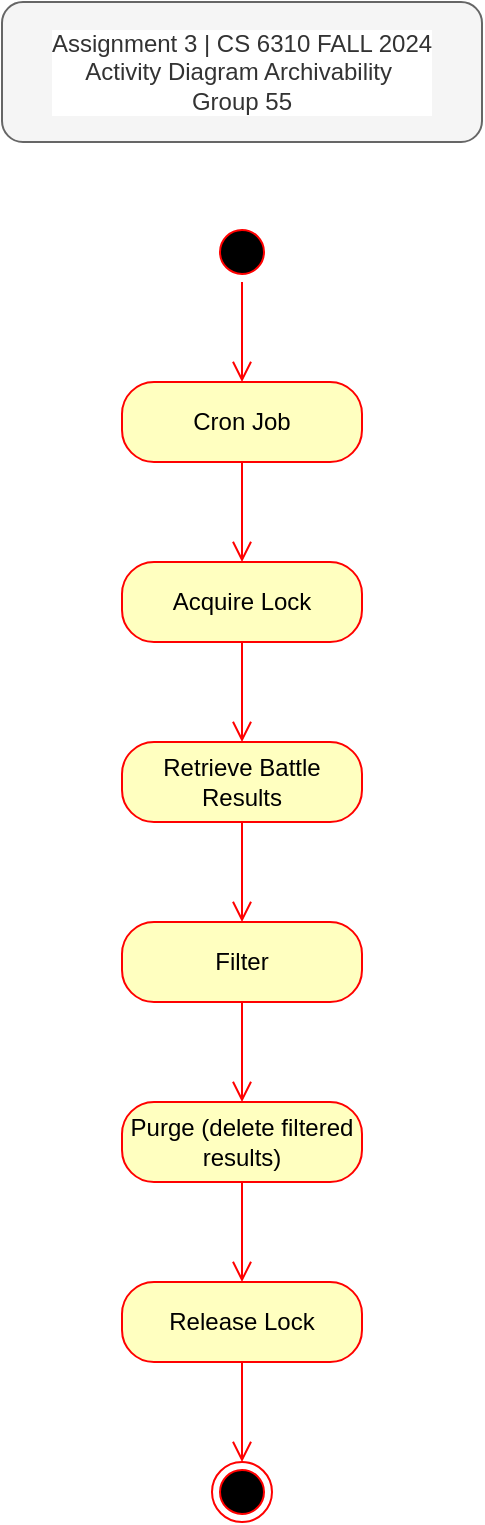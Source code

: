 <mxfile version="24.9.3">
  <diagram name="Page-1" id="MjdGbEnkXY8T3aDxonfK">
    <mxGraphModel dx="1434" dy="761" grid="1" gridSize="10" guides="1" tooltips="1" connect="1" arrows="1" fold="1" page="1" pageScale="1" pageWidth="850" pageHeight="1100" math="0" shadow="0">
      <root>
        <mxCell id="0" />
        <mxCell id="1" parent="0" />
        <mxCell id="RK37_80K221EtbN3xO6k-1" value="Assignment 3 | CS 6310 FALL 2024&lt;div&gt;Activity Diagram Archivability&amp;nbsp;&lt;/div&gt;&lt;div&gt;Group 55&lt;/div&gt;" style="rounded=1;whiteSpace=wrap;html=1;fillColor=#f5f5f5;fontColor=#333333;strokeColor=#666666;labelBackgroundColor=default;" vertex="1" parent="1">
          <mxGeometry x="305" y="30" width="240" height="70" as="geometry" />
        </mxCell>
        <mxCell id="RK37_80K221EtbN3xO6k-2" value="" style="ellipse;html=1;shape=startState;fillColor=#000000;strokeColor=#ff0000;" vertex="1" parent="1">
          <mxGeometry x="410" y="140" width="30" height="30" as="geometry" />
        </mxCell>
        <mxCell id="RK37_80K221EtbN3xO6k-3" value="" style="edgeStyle=orthogonalEdgeStyle;html=1;verticalAlign=bottom;endArrow=open;endSize=8;strokeColor=#ff0000;rounded=0;" edge="1" source="RK37_80K221EtbN3xO6k-2" parent="1" target="RK37_80K221EtbN3xO6k-4">
          <mxGeometry relative="1" as="geometry">
            <mxPoint x="425" y="230" as="targetPoint" />
          </mxGeometry>
        </mxCell>
        <mxCell id="RK37_80K221EtbN3xO6k-4" value="Cron Job" style="rounded=1;whiteSpace=wrap;html=1;arcSize=40;fontColor=#000000;fillColor=#ffffc0;strokeColor=#ff0000;" vertex="1" parent="1">
          <mxGeometry x="365" y="220" width="120" height="40" as="geometry" />
        </mxCell>
        <mxCell id="RK37_80K221EtbN3xO6k-5" value="" style="edgeStyle=orthogonalEdgeStyle;html=1;verticalAlign=bottom;endArrow=open;endSize=8;strokeColor=#ff0000;rounded=0;" edge="1" source="RK37_80K221EtbN3xO6k-4" parent="1" target="RK37_80K221EtbN3xO6k-6">
          <mxGeometry relative="1" as="geometry">
            <mxPoint x="425" y="320" as="targetPoint" />
          </mxGeometry>
        </mxCell>
        <mxCell id="RK37_80K221EtbN3xO6k-6" value="Acquire Lock" style="rounded=1;whiteSpace=wrap;html=1;arcSize=40;fontColor=#000000;fillColor=#ffffc0;strokeColor=#ff0000;" vertex="1" parent="1">
          <mxGeometry x="365" y="310" width="120" height="40" as="geometry" />
        </mxCell>
        <mxCell id="RK37_80K221EtbN3xO6k-7" value="" style="edgeStyle=orthogonalEdgeStyle;html=1;verticalAlign=bottom;endArrow=open;endSize=8;strokeColor=#ff0000;rounded=0;" edge="1" source="RK37_80K221EtbN3xO6k-6" parent="1" target="RK37_80K221EtbN3xO6k-9">
          <mxGeometry relative="1" as="geometry">
            <mxPoint x="425" y="410" as="targetPoint" />
          </mxGeometry>
        </mxCell>
        <mxCell id="RK37_80K221EtbN3xO6k-9" value="Retrieve Battle Results" style="rounded=1;whiteSpace=wrap;html=1;arcSize=40;fontColor=#000000;fillColor=#ffffc0;strokeColor=#ff0000;" vertex="1" parent="1">
          <mxGeometry x="365" y="400" width="120" height="40" as="geometry" />
        </mxCell>
        <mxCell id="RK37_80K221EtbN3xO6k-10" value="" style="edgeStyle=orthogonalEdgeStyle;html=1;verticalAlign=bottom;endArrow=open;endSize=8;strokeColor=#ff0000;rounded=0;" edge="1" source="RK37_80K221EtbN3xO6k-9" parent="1" target="RK37_80K221EtbN3xO6k-12">
          <mxGeometry relative="1" as="geometry">
            <mxPoint x="425" y="500" as="targetPoint" />
          </mxGeometry>
        </mxCell>
        <mxCell id="RK37_80K221EtbN3xO6k-12" value="Filter" style="rounded=1;whiteSpace=wrap;html=1;arcSize=40;fontColor=#000000;fillColor=#ffffc0;strokeColor=#ff0000;" vertex="1" parent="1">
          <mxGeometry x="365" y="490" width="120" height="40" as="geometry" />
        </mxCell>
        <mxCell id="RK37_80K221EtbN3xO6k-13" value="" style="edgeStyle=orthogonalEdgeStyle;html=1;verticalAlign=bottom;endArrow=open;endSize=8;strokeColor=#ff0000;rounded=0;" edge="1" source="RK37_80K221EtbN3xO6k-12" parent="1" target="RK37_80K221EtbN3xO6k-14">
          <mxGeometry relative="1" as="geometry">
            <mxPoint x="425" y="590" as="targetPoint" />
          </mxGeometry>
        </mxCell>
        <mxCell id="RK37_80K221EtbN3xO6k-14" value="Purge (delete filtered results)" style="rounded=1;whiteSpace=wrap;html=1;arcSize=40;fontColor=#000000;fillColor=#ffffc0;strokeColor=#ff0000;" vertex="1" parent="1">
          <mxGeometry x="365" y="580" width="120" height="40" as="geometry" />
        </mxCell>
        <mxCell id="RK37_80K221EtbN3xO6k-15" value="" style="edgeStyle=orthogonalEdgeStyle;html=1;verticalAlign=bottom;endArrow=open;endSize=8;strokeColor=#ff0000;rounded=0;" edge="1" source="RK37_80K221EtbN3xO6k-14" parent="1" target="RK37_80K221EtbN3xO6k-16">
          <mxGeometry relative="1" as="geometry">
            <mxPoint x="425" y="680" as="targetPoint" />
          </mxGeometry>
        </mxCell>
        <mxCell id="RK37_80K221EtbN3xO6k-16" value="Release Lock" style="rounded=1;whiteSpace=wrap;html=1;arcSize=40;fontColor=#000000;fillColor=#ffffc0;strokeColor=#ff0000;" vertex="1" parent="1">
          <mxGeometry x="365" y="670" width="120" height="40" as="geometry" />
        </mxCell>
        <mxCell id="RK37_80K221EtbN3xO6k-17" value="" style="edgeStyle=orthogonalEdgeStyle;html=1;verticalAlign=bottom;endArrow=open;endSize=8;strokeColor=#ff0000;rounded=0;" edge="1" source="RK37_80K221EtbN3xO6k-16" parent="1" target="RK37_80K221EtbN3xO6k-19">
          <mxGeometry relative="1" as="geometry">
            <mxPoint x="425" y="770" as="targetPoint" />
          </mxGeometry>
        </mxCell>
        <mxCell id="RK37_80K221EtbN3xO6k-19" value="" style="ellipse;html=1;shape=endState;fillColor=#000000;strokeColor=#ff0000;" vertex="1" parent="1">
          <mxGeometry x="410" y="760" width="30" height="30" as="geometry" />
        </mxCell>
      </root>
    </mxGraphModel>
  </diagram>
</mxfile>
